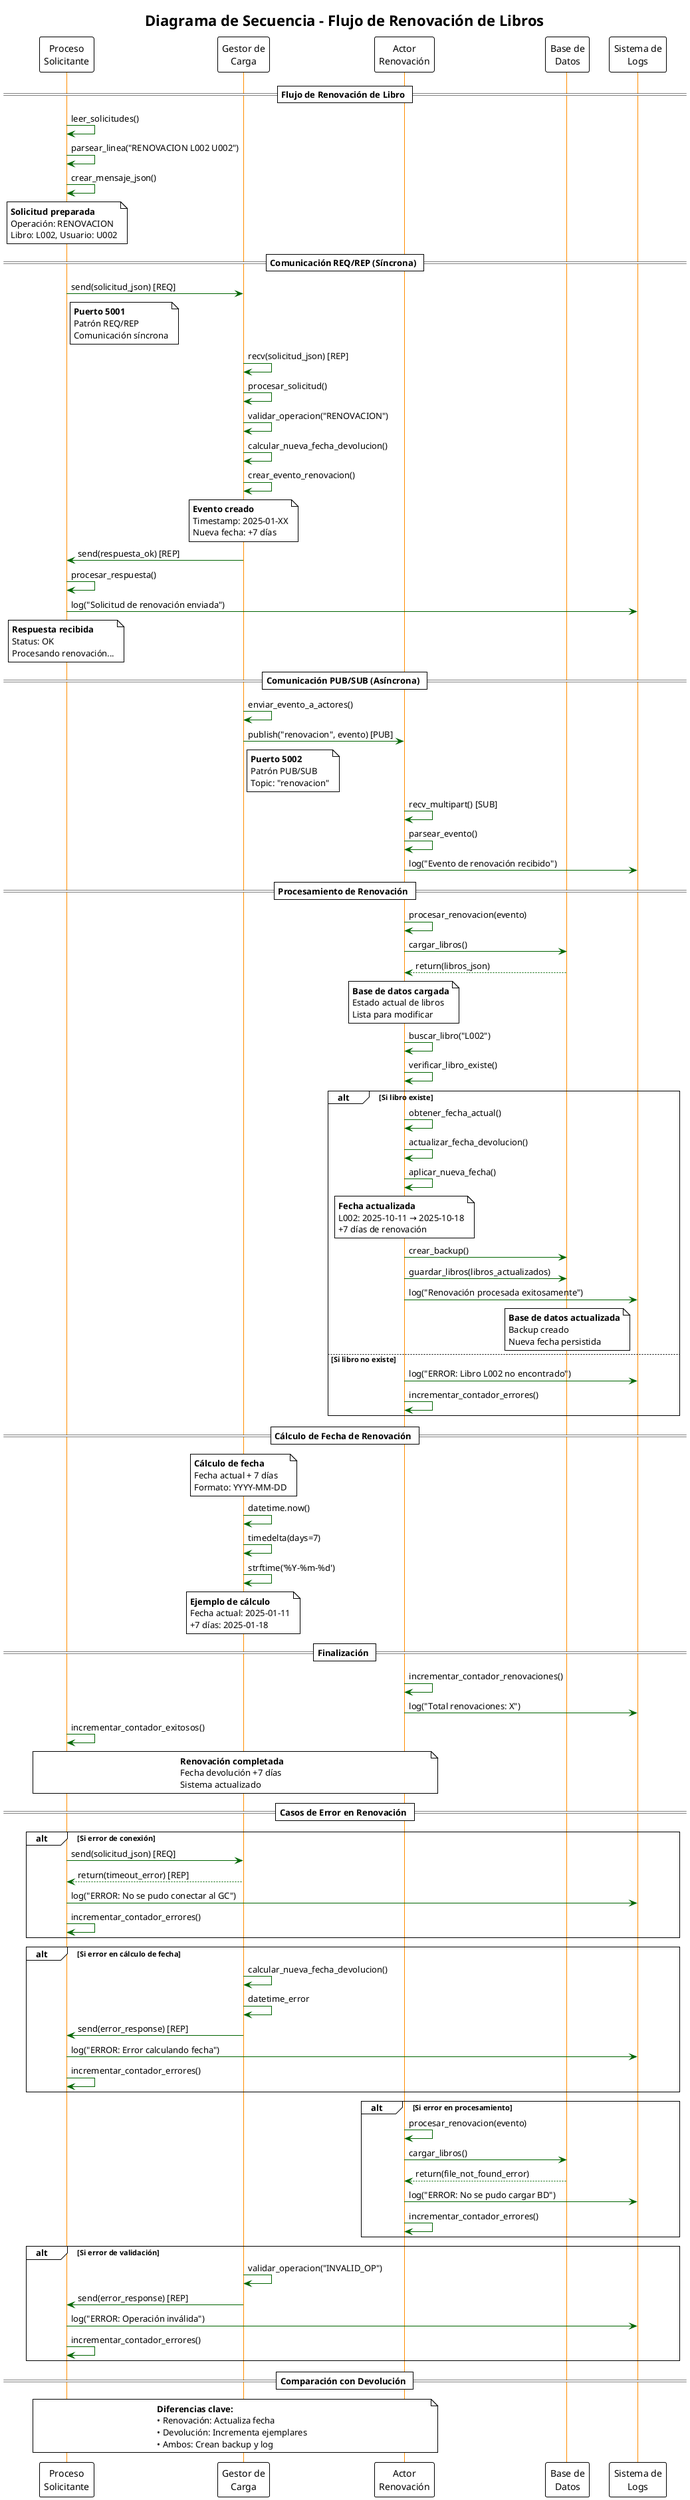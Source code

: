 @startuml
!theme plain
title Diagrama de Secuencia - Flujo de Renovación de Libros

skinparam sequence {
  BackgroundColor LightBlue
  BorderColor DarkBlue
  ArrowColor DarkGreen
  LifeLineBackgroundColor LightYellow
  LifeLineBorderColor DarkOrange
}

participant "Proceso\nSolicitante" as PS
participant "Gestor de\nCarga" as GC
participant "Actor\nRenovación" as AR
participant "Base de\nDatos" as BD
participant "Sistema de\nLogs" as LOG

== Flujo de Renovación de Libro ==

PS -> PS : leer_solicitudes()
PS -> PS : parsear_linea("RENOVACION L002 U002")
PS -> PS : crear_mensaje_json()

note over PS
**Solicitud preparada**
Operación: RENOVACION
Libro: L002, Usuario: U002
end note

== Comunicación REQ/REP (Síncrona) ==

PS -> GC : send(solicitud_json) [REQ]
note right of PS
**Puerto 5001**
Patrón REQ/REP
Comunicación síncrona
end note

GC -> GC : recv(solicitud_json) [REP]
GC -> GC : procesar_solicitud()
GC -> GC : validar_operacion("RENOVACION")
GC -> GC : calcular_nueva_fecha_devolucion()
GC -> GC : crear_evento_renovacion()

note over GC
**Evento creado**
Timestamp: 2025-01-XX
Nueva fecha: +7 días
end note

GC -> PS : send(respuesta_ok) [REP]
PS -> PS : procesar_respuesta()
PS -> LOG : log("Solicitud de renovación enviada")

note over PS
**Respuesta recibida**
Status: OK
Procesando renovación...
end note

== Comunicación PUB/SUB (Asíncrona) ==

GC -> GC : enviar_evento_a_actores()
GC -> AR : publish("renovacion", evento) [PUB]
note right of GC
**Puerto 5002**
Patrón PUB/SUB
Topic: "renovacion"
end note

AR -> AR : recv_multipart() [SUB]
AR -> AR : parsear_evento()
AR -> LOG : log("Evento de renovación recibido")

== Procesamiento de Renovación ==

AR -> AR : procesar_renovacion(evento)
AR -> BD : cargar_libros()
BD --> AR : return(libros_json)

note over AR
**Base de datos cargada**
Estado actual de libros
Lista para modificar
end note

AR -> AR : buscar_libro("L002")
AR -> AR : verificar_libro_existe()

alt Si libro existe
  AR -> AR : obtener_fecha_actual()
  AR -> AR : actualizar_fecha_devolucion()
  AR -> AR : aplicar_nueva_fecha()

  note over AR
  **Fecha actualizada**
  L002: 2025-10-11 → 2025-10-18
  +7 días de renovación
  end note

  AR -> BD : crear_backup()
  AR -> BD : guardar_libros(libros_actualizados)
  AR -> LOG : log("Renovación procesada exitosamente")

  note over BD
  **Base de datos actualizada**
  Backup creado
  Nueva fecha persistida
  end note

else Si libro no existe
  AR -> LOG : log("ERROR: Libro L002 no encontrado")
  AR -> AR : incrementar_contador_errores()
end

== Cálculo de Fecha de Renovación ==

note over GC
**Cálculo de fecha**
Fecha actual + 7 días
Formato: YYYY-MM-DD
end note

GC -> GC : datetime.now()
GC -> GC : timedelta(days=7)
GC -> GC : strftime('%Y-%m-%d')

note over GC
**Ejemplo de cálculo**
Fecha actual: 2025-01-11
+7 días: 2025-01-18
end note

== Finalización ==

AR -> AR : incrementar_contador_renovaciones()
AR -> LOG : log("Total renovaciones: X")
PS -> PS : incrementar_contador_exitosos()

note over PS,AR
**Renovación completada**
Fecha devolución +7 días
Sistema actualizado
end note

== Casos de Error en Renovación ==

alt Si error de conexión
  PS -> GC : send(solicitud_json) [REQ]
  GC --> PS : return(timeout_error) [REP]
  PS -> LOG : log("ERROR: No se pudo conectar al GC")
  PS -> PS : incrementar_contador_errores()
end

alt Si error en cálculo de fecha
  GC -> GC : calcular_nueva_fecha_devolucion()
  GC -> GC : datetime_error
  GC -> PS : send(error_response) [REP]
  PS -> LOG : log("ERROR: Error calculando fecha")
  PS -> PS : incrementar_contador_errores()
end

alt Si error en procesamiento
  AR -> AR : procesar_renovacion(evento)
  AR -> BD : cargar_libros()
  BD --> AR : return(file_not_found_error)
  AR -> LOG : log("ERROR: No se pudo cargar BD")
  AR -> AR : incrementar_contador_errores()
end

alt Si error de validación
  GC -> GC : validar_operacion("INVALID_OP")
  GC -> PS : send(error_response) [REP]
  PS -> LOG : log("ERROR: Operación inválida")
  PS -> PS : incrementar_contador_errores()
end

== Comparación con Devolución ==

note over PS,AR
**Diferencias clave:**
• Renovación: Actualiza fecha
• Devolución: Incrementa ejemplares
• Ambos: Crean backup y log
end note

@enduml